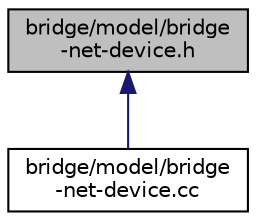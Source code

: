 digraph "bridge/model/bridge-net-device.h"
{
  edge [fontname="Helvetica",fontsize="10",labelfontname="Helvetica",labelfontsize="10"];
  node [fontname="Helvetica",fontsize="10",shape=record];
  Node1 [label="bridge/model/bridge\l-net-device.h",height=0.2,width=0.4,color="black", fillcolor="grey75", style="filled", fontcolor="black"];
  Node1 -> Node2 [dir="back",color="midnightblue",fontsize="10",style="solid"];
  Node2 [label="bridge/model/bridge\l-net-device.cc",height=0.2,width=0.4,color="black", fillcolor="white", style="filled",URL="$dd/d33/bridge-net-device_8cc.html"];
}
